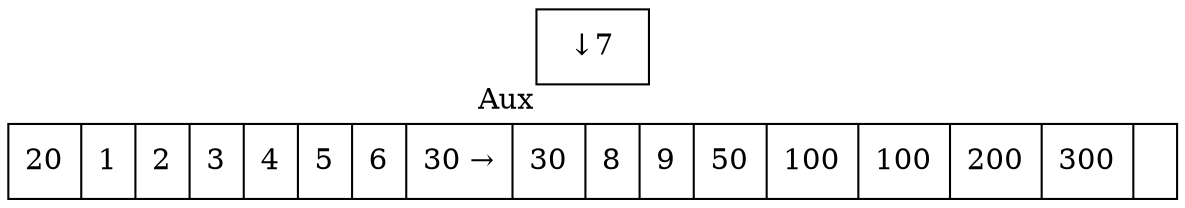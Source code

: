 digraph G{ node [shape = record ];
 rankdir=LR;X[label="{ 20|1|2|3|4|5|6|30 → |30|8|9|50|100|100|200|300|}"]
2[label=" { ↓ 7}"xlabel="Aux"]
}
